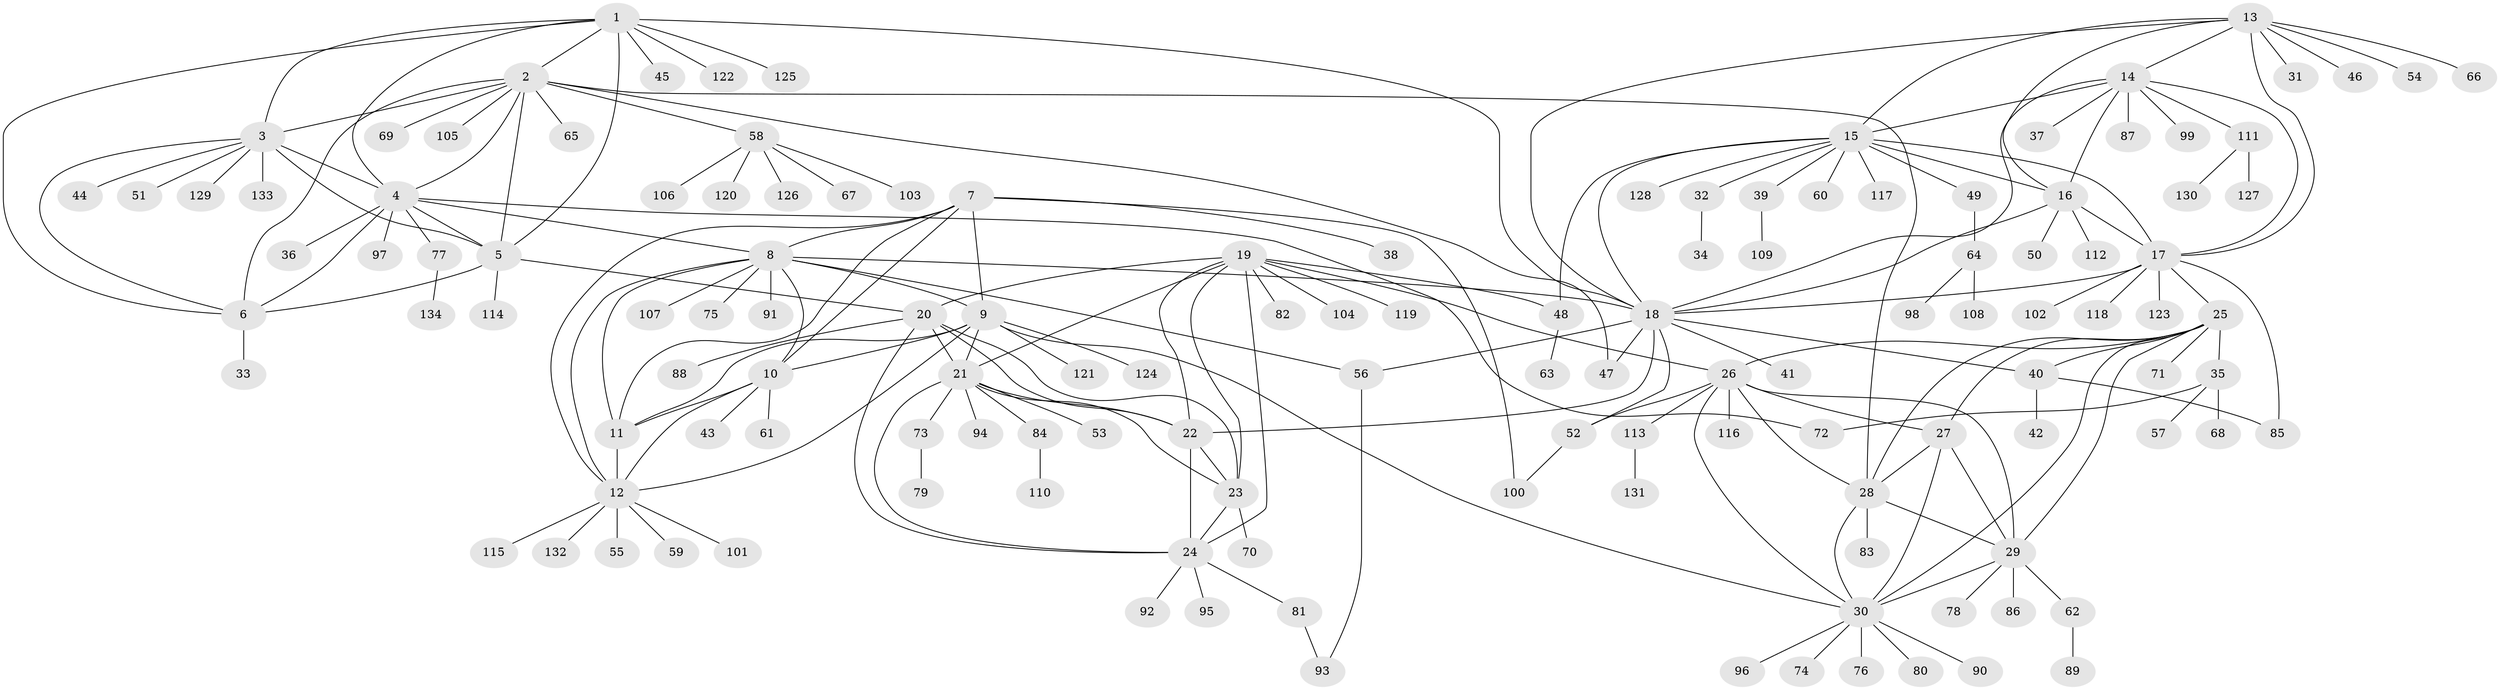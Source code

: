 // Generated by graph-tools (version 1.1) at 2025/50/03/09/25 03:50:41]
// undirected, 134 vertices, 198 edges
graph export_dot {
graph [start="1"]
  node [color=gray90,style=filled];
  1;
  2;
  3;
  4;
  5;
  6;
  7;
  8;
  9;
  10;
  11;
  12;
  13;
  14;
  15;
  16;
  17;
  18;
  19;
  20;
  21;
  22;
  23;
  24;
  25;
  26;
  27;
  28;
  29;
  30;
  31;
  32;
  33;
  34;
  35;
  36;
  37;
  38;
  39;
  40;
  41;
  42;
  43;
  44;
  45;
  46;
  47;
  48;
  49;
  50;
  51;
  52;
  53;
  54;
  55;
  56;
  57;
  58;
  59;
  60;
  61;
  62;
  63;
  64;
  65;
  66;
  67;
  68;
  69;
  70;
  71;
  72;
  73;
  74;
  75;
  76;
  77;
  78;
  79;
  80;
  81;
  82;
  83;
  84;
  85;
  86;
  87;
  88;
  89;
  90;
  91;
  92;
  93;
  94;
  95;
  96;
  97;
  98;
  99;
  100;
  101;
  102;
  103;
  104;
  105;
  106;
  107;
  108;
  109;
  110;
  111;
  112;
  113;
  114;
  115;
  116;
  117;
  118;
  119;
  120;
  121;
  122;
  123;
  124;
  125;
  126;
  127;
  128;
  129;
  130;
  131;
  132;
  133;
  134;
  1 -- 2;
  1 -- 3;
  1 -- 4;
  1 -- 5;
  1 -- 6;
  1 -- 18;
  1 -- 45;
  1 -- 122;
  1 -- 125;
  2 -- 3;
  2 -- 4;
  2 -- 5;
  2 -- 6;
  2 -- 28;
  2 -- 47;
  2 -- 58;
  2 -- 65;
  2 -- 69;
  2 -- 105;
  3 -- 4;
  3 -- 5;
  3 -- 6;
  3 -- 44;
  3 -- 51;
  3 -- 129;
  3 -- 133;
  4 -- 5;
  4 -- 6;
  4 -- 8;
  4 -- 36;
  4 -- 72;
  4 -- 77;
  4 -- 97;
  5 -- 6;
  5 -- 20;
  5 -- 114;
  6 -- 33;
  7 -- 8;
  7 -- 9;
  7 -- 10;
  7 -- 11;
  7 -- 12;
  7 -- 38;
  7 -- 100;
  8 -- 9;
  8 -- 10;
  8 -- 11;
  8 -- 12;
  8 -- 18;
  8 -- 56;
  8 -- 75;
  8 -- 91;
  8 -- 107;
  9 -- 10;
  9 -- 11;
  9 -- 12;
  9 -- 21;
  9 -- 30;
  9 -- 121;
  9 -- 124;
  10 -- 11;
  10 -- 12;
  10 -- 43;
  10 -- 61;
  11 -- 12;
  12 -- 55;
  12 -- 59;
  12 -- 101;
  12 -- 115;
  12 -- 132;
  13 -- 14;
  13 -- 15;
  13 -- 16;
  13 -- 17;
  13 -- 18;
  13 -- 31;
  13 -- 46;
  13 -- 54;
  13 -- 66;
  14 -- 15;
  14 -- 16;
  14 -- 17;
  14 -- 18;
  14 -- 37;
  14 -- 87;
  14 -- 99;
  14 -- 111;
  15 -- 16;
  15 -- 17;
  15 -- 18;
  15 -- 32;
  15 -- 39;
  15 -- 48;
  15 -- 49;
  15 -- 60;
  15 -- 117;
  15 -- 128;
  16 -- 17;
  16 -- 18;
  16 -- 50;
  16 -- 112;
  17 -- 18;
  17 -- 25;
  17 -- 85;
  17 -- 102;
  17 -- 118;
  17 -- 123;
  18 -- 22;
  18 -- 40;
  18 -- 41;
  18 -- 47;
  18 -- 52;
  18 -- 56;
  19 -- 20;
  19 -- 21;
  19 -- 22;
  19 -- 23;
  19 -- 24;
  19 -- 26;
  19 -- 48;
  19 -- 82;
  19 -- 104;
  19 -- 119;
  20 -- 21;
  20 -- 22;
  20 -- 23;
  20 -- 24;
  20 -- 88;
  21 -- 22;
  21 -- 23;
  21 -- 24;
  21 -- 53;
  21 -- 73;
  21 -- 84;
  21 -- 94;
  22 -- 23;
  22 -- 24;
  23 -- 24;
  23 -- 70;
  24 -- 81;
  24 -- 92;
  24 -- 95;
  25 -- 26;
  25 -- 27;
  25 -- 28;
  25 -- 29;
  25 -- 30;
  25 -- 35;
  25 -- 40;
  25 -- 71;
  26 -- 27;
  26 -- 28;
  26 -- 29;
  26 -- 30;
  26 -- 52;
  26 -- 113;
  26 -- 116;
  27 -- 28;
  27 -- 29;
  27 -- 30;
  28 -- 29;
  28 -- 30;
  28 -- 83;
  29 -- 30;
  29 -- 62;
  29 -- 78;
  29 -- 86;
  30 -- 74;
  30 -- 76;
  30 -- 80;
  30 -- 90;
  30 -- 96;
  32 -- 34;
  35 -- 57;
  35 -- 68;
  35 -- 72;
  39 -- 109;
  40 -- 42;
  40 -- 85;
  48 -- 63;
  49 -- 64;
  52 -- 100;
  56 -- 93;
  58 -- 67;
  58 -- 103;
  58 -- 106;
  58 -- 120;
  58 -- 126;
  62 -- 89;
  64 -- 98;
  64 -- 108;
  73 -- 79;
  77 -- 134;
  81 -- 93;
  84 -- 110;
  111 -- 127;
  111 -- 130;
  113 -- 131;
}
